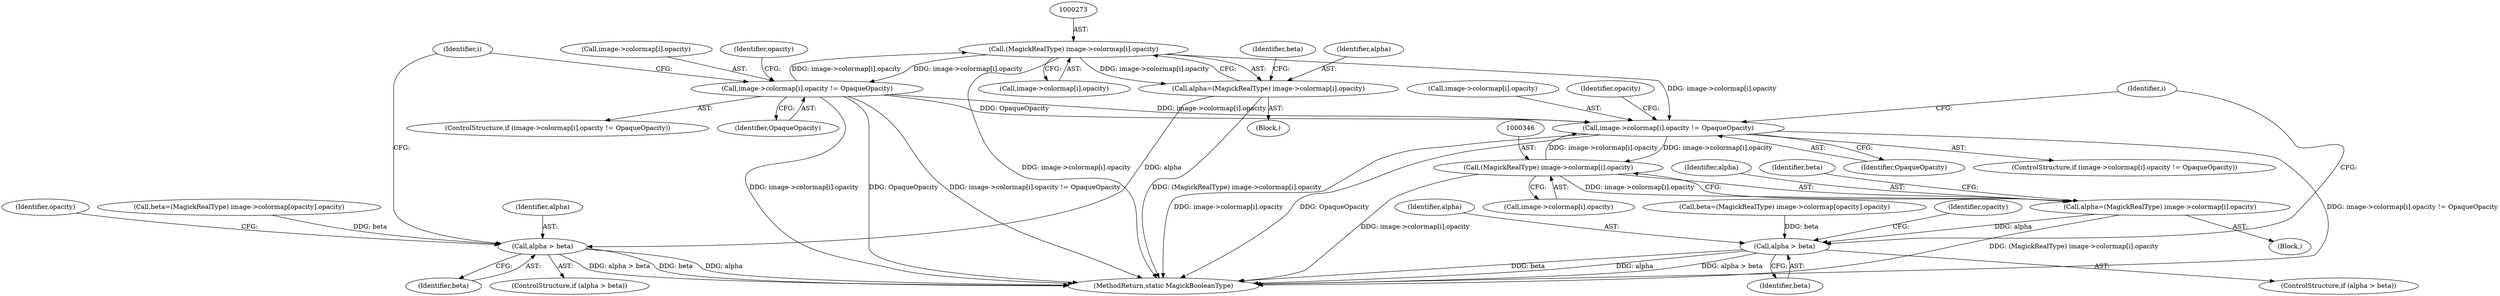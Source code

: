digraph "0_ImageMagick_10b3823a7619ed22d42764733eb052c4159bc8c1_1@array" {
"1000272" [label="(Call,(MagickRealType) image->colormap[i].opacity)"];
"1000251" [label="(Call,image->colormap[i].opacity != OpaqueOpacity)"];
"1000272" [label="(Call,(MagickRealType) image->colormap[i].opacity)"];
"1000270" [label="(Call,alpha=(MagickRealType) image->colormap[i].opacity)"];
"1000293" [label="(Call,alpha > beta)"];
"1000324" [label="(Call,image->colormap[i].opacity != OpaqueOpacity)"];
"1000345" [label="(Call,(MagickRealType) image->colormap[i].opacity)"];
"1000343" [label="(Call,alpha=(MagickRealType) image->colormap[i].opacity)"];
"1000366" [label="(Call,alpha > beta)"];
"1000251" [label="(Call,image->colormap[i].opacity != OpaqueOpacity)"];
"1000354" [label="(Call,beta=(MagickRealType) image->colormap[opacity].opacity)"];
"1000324" [label="(Call,image->colormap[i].opacity != OpaqueOpacity)"];
"1000263" [label="(Identifier,opacity)"];
"1000274" [label="(Call,image->colormap[i].opacity)"];
"1000249" [label="(Identifier,i)"];
"1000272" [label="(Call,(MagickRealType) image->colormap[i].opacity)"];
"1000295" [label="(Identifier,beta)"];
"1000370" [label="(Identifier,opacity)"];
"1000590" [label="(MethodReturn,static MagickBooleanType)"];
"1000365" [label="(ControlStructure,if (alpha > beta))"];
"1000294" [label="(Identifier,alpha)"];
"1000250" [label="(ControlStructure,if (image->colormap[i].opacity != OpaqueOpacity))"];
"1000271" [label="(Identifier,alpha)"];
"1000297" [label="(Identifier,opacity)"];
"1000292" [label="(ControlStructure,if (alpha > beta))"];
"1000281" [label="(Call,beta=(MagickRealType) image->colormap[opacity].opacity)"];
"1000367" [label="(Identifier,alpha)"];
"1000322" [label="(Identifier,i)"];
"1000345" [label="(Call,(MagickRealType) image->colormap[i].opacity)"];
"1000282" [label="(Identifier,beta)"];
"1000270" [label="(Call,alpha=(MagickRealType) image->colormap[i].opacity)"];
"1000323" [label="(ControlStructure,if (image->colormap[i].opacity != OpaqueOpacity))"];
"1000260" [label="(Block,)"];
"1000366" [label="(Call,alpha > beta)"];
"1000344" [label="(Identifier,alpha)"];
"1000343" [label="(Call,alpha=(MagickRealType) image->colormap[i].opacity)"];
"1000347" [label="(Call,image->colormap[i].opacity)"];
"1000325" [label="(Call,image->colormap[i].opacity)"];
"1000259" [label="(Identifier,OpaqueOpacity)"];
"1000355" [label="(Identifier,beta)"];
"1000252" [label="(Call,image->colormap[i].opacity)"];
"1000336" [label="(Identifier,opacity)"];
"1000332" [label="(Identifier,OpaqueOpacity)"];
"1000333" [label="(Block,)"];
"1000293" [label="(Call,alpha > beta)"];
"1000368" [label="(Identifier,beta)"];
"1000272" -> "1000270"  [label="AST: "];
"1000272" -> "1000274"  [label="CFG: "];
"1000273" -> "1000272"  [label="AST: "];
"1000274" -> "1000272"  [label="AST: "];
"1000270" -> "1000272"  [label="CFG: "];
"1000272" -> "1000590"  [label="DDG: image->colormap[i].opacity"];
"1000272" -> "1000251"  [label="DDG: image->colormap[i].opacity"];
"1000272" -> "1000270"  [label="DDG: image->colormap[i].opacity"];
"1000251" -> "1000272"  [label="DDG: image->colormap[i].opacity"];
"1000272" -> "1000324"  [label="DDG: image->colormap[i].opacity"];
"1000251" -> "1000250"  [label="AST: "];
"1000251" -> "1000259"  [label="CFG: "];
"1000252" -> "1000251"  [label="AST: "];
"1000259" -> "1000251"  [label="AST: "];
"1000263" -> "1000251"  [label="CFG: "];
"1000249" -> "1000251"  [label="CFG: "];
"1000251" -> "1000590"  [label="DDG: OpaqueOpacity"];
"1000251" -> "1000590"  [label="DDG: image->colormap[i].opacity != OpaqueOpacity"];
"1000251" -> "1000590"  [label="DDG: image->colormap[i].opacity"];
"1000251" -> "1000324"  [label="DDG: image->colormap[i].opacity"];
"1000251" -> "1000324"  [label="DDG: OpaqueOpacity"];
"1000270" -> "1000260"  [label="AST: "];
"1000271" -> "1000270"  [label="AST: "];
"1000282" -> "1000270"  [label="CFG: "];
"1000270" -> "1000590"  [label="DDG: (MagickRealType) image->colormap[i].opacity"];
"1000270" -> "1000293"  [label="DDG: alpha"];
"1000293" -> "1000292"  [label="AST: "];
"1000293" -> "1000295"  [label="CFG: "];
"1000294" -> "1000293"  [label="AST: "];
"1000295" -> "1000293"  [label="AST: "];
"1000297" -> "1000293"  [label="CFG: "];
"1000249" -> "1000293"  [label="CFG: "];
"1000293" -> "1000590"  [label="DDG: alpha"];
"1000293" -> "1000590"  [label="DDG: alpha > beta"];
"1000293" -> "1000590"  [label="DDG: beta"];
"1000281" -> "1000293"  [label="DDG: beta"];
"1000324" -> "1000323"  [label="AST: "];
"1000324" -> "1000332"  [label="CFG: "];
"1000325" -> "1000324"  [label="AST: "];
"1000332" -> "1000324"  [label="AST: "];
"1000336" -> "1000324"  [label="CFG: "];
"1000322" -> "1000324"  [label="CFG: "];
"1000324" -> "1000590"  [label="DDG: OpaqueOpacity"];
"1000324" -> "1000590"  [label="DDG: image->colormap[i].opacity != OpaqueOpacity"];
"1000324" -> "1000590"  [label="DDG: image->colormap[i].opacity"];
"1000345" -> "1000324"  [label="DDG: image->colormap[i].opacity"];
"1000324" -> "1000345"  [label="DDG: image->colormap[i].opacity"];
"1000345" -> "1000343"  [label="AST: "];
"1000345" -> "1000347"  [label="CFG: "];
"1000346" -> "1000345"  [label="AST: "];
"1000347" -> "1000345"  [label="AST: "];
"1000343" -> "1000345"  [label="CFG: "];
"1000345" -> "1000590"  [label="DDG: image->colormap[i].opacity"];
"1000345" -> "1000343"  [label="DDG: image->colormap[i].opacity"];
"1000343" -> "1000333"  [label="AST: "];
"1000344" -> "1000343"  [label="AST: "];
"1000355" -> "1000343"  [label="CFG: "];
"1000343" -> "1000590"  [label="DDG: (MagickRealType) image->colormap[i].opacity"];
"1000343" -> "1000366"  [label="DDG: alpha"];
"1000366" -> "1000365"  [label="AST: "];
"1000366" -> "1000368"  [label="CFG: "];
"1000367" -> "1000366"  [label="AST: "];
"1000368" -> "1000366"  [label="AST: "];
"1000370" -> "1000366"  [label="CFG: "];
"1000322" -> "1000366"  [label="CFG: "];
"1000366" -> "1000590"  [label="DDG: beta"];
"1000366" -> "1000590"  [label="DDG: alpha"];
"1000366" -> "1000590"  [label="DDG: alpha > beta"];
"1000354" -> "1000366"  [label="DDG: beta"];
}
